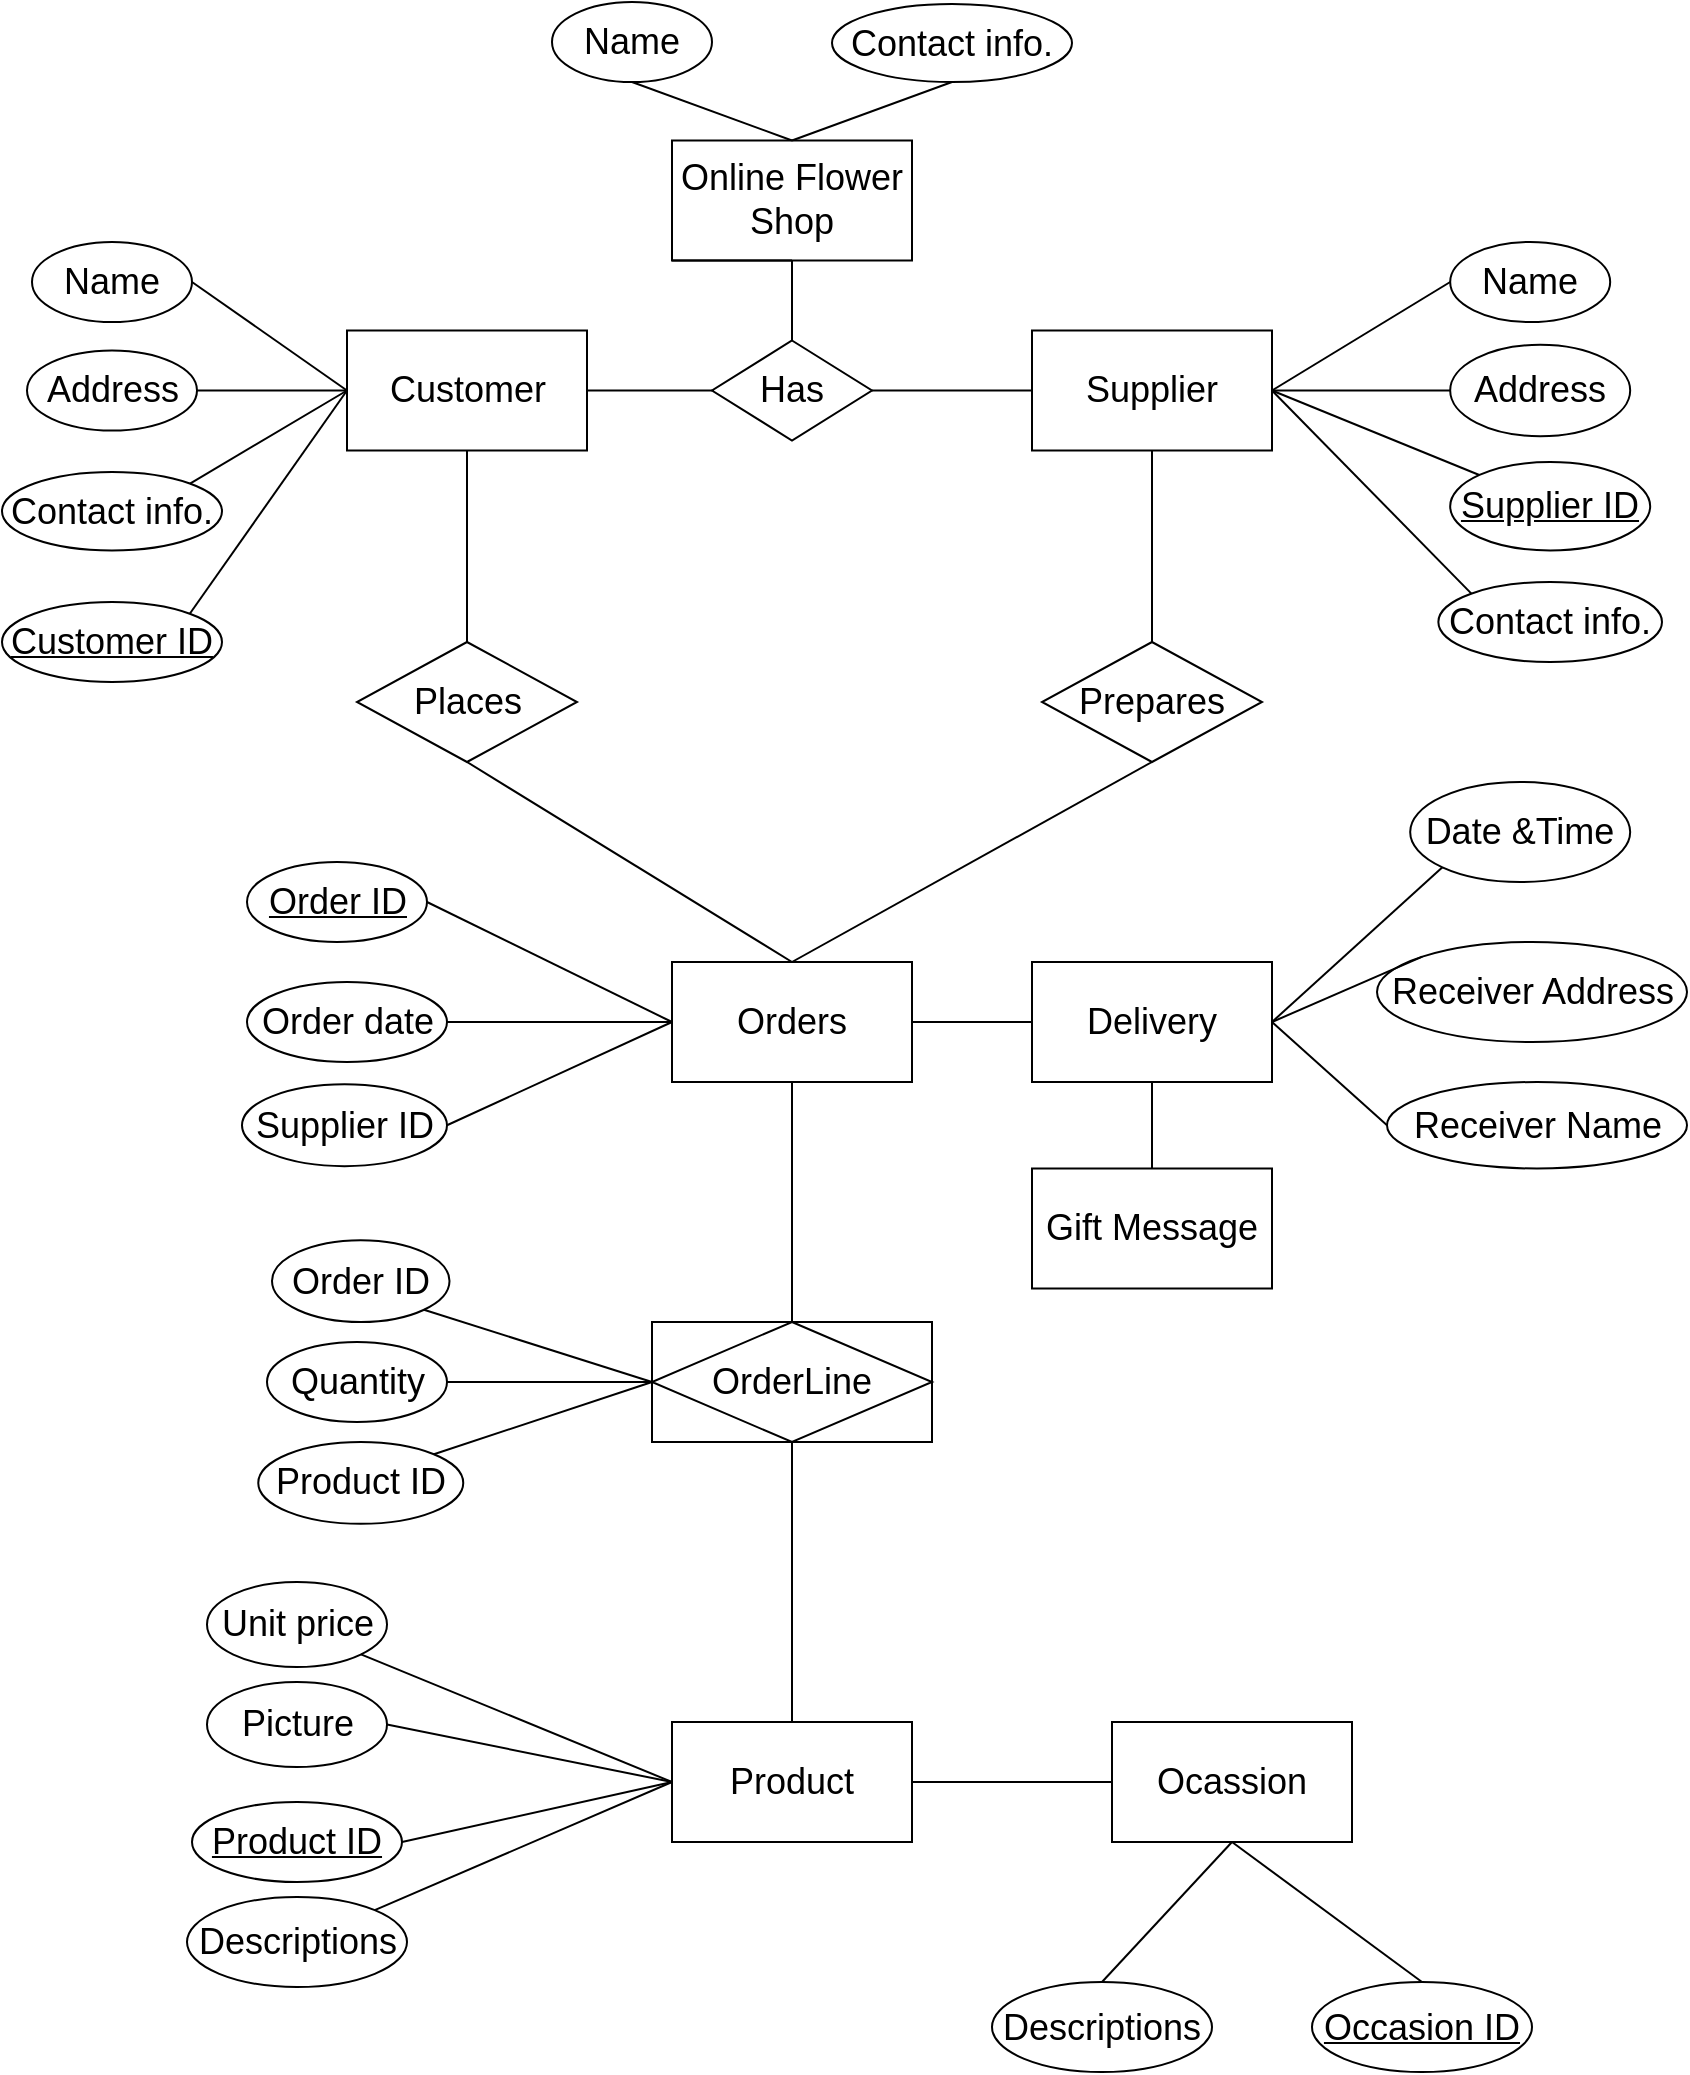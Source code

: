 <mxfile version="16.5.6" type="github">
  <diagram id="R2lEEEUBdFMjLlhIrx00" name="Page-1">
    <mxGraphModel dx="1346" dy="701" grid="1" gridSize="10" guides="1" tooltips="1" connect="1" arrows="1" fold="1" page="1" pageScale="1" pageWidth="850" pageHeight="1100" math="0" shadow="0" extFonts="Permanent Marker^https://fonts.googleapis.com/css?family=Permanent+Marker">
      <root>
        <mxCell id="0" />
        <mxCell id="1" parent="0" />
        <mxCell id="jU1H_DuaYMKhVgp7lR0j-64" value="&lt;span style=&quot;font-size: 18px&quot;&gt;Customer&lt;/span&gt;" style="rounded=0;whiteSpace=wrap;html=1;" parent="1" vertex="1">
          <mxGeometry x="177.5" y="204.25" width="120" height="60" as="geometry" />
        </mxCell>
        <mxCell id="jU1H_DuaYMKhVgp7lR0j-65" value="&lt;span style=&quot;font-size: 18px&quot;&gt;&lt;u&gt;Supplier ID&lt;/u&gt;&lt;/span&gt;" style="ellipse;whiteSpace=wrap;html=1;" parent="1" vertex="1">
          <mxGeometry x="729.09" y="270" width="100" height="44.25" as="geometry" />
        </mxCell>
        <mxCell id="jU1H_DuaYMKhVgp7lR0j-68" value="&lt;span style=&quot;font-size: 18px&quot;&gt;Receiver Address&lt;/span&gt;" style="ellipse;whiteSpace=wrap;html=1;" parent="1" vertex="1">
          <mxGeometry x="692.5" y="510.0" width="155" height="50" as="geometry" />
        </mxCell>
        <mxCell id="jU1H_DuaYMKhVgp7lR0j-69" value="&lt;font style=&quot;font-size: 18px&quot;&gt;Date &amp;amp;Time&lt;br&gt;&lt;/font&gt;" style="ellipse;whiteSpace=wrap;html=1;" parent="1" vertex="1">
          <mxGeometry x="709.09" y="430" width="110" height="50" as="geometry" />
        </mxCell>
        <mxCell id="jU1H_DuaYMKhVgp7lR0j-70" value="&lt;font style=&quot;font-size: 18px&quot;&gt;Receiver Name&lt;/font&gt;" style="ellipse;whiteSpace=wrap;html=1;" parent="1" vertex="1">
          <mxGeometry x="697.5" y="580" width="150" height="43.25" as="geometry" />
        </mxCell>
        <mxCell id="jU1H_DuaYMKhVgp7lR0j-71" value="&lt;font style=&quot;font-size: 18px&quot;&gt;Descriptions&lt;/font&gt;" style="ellipse;whiteSpace=wrap;html=1;" parent="1" vertex="1">
          <mxGeometry x="97.5" y="987.5" width="110" height="45" as="geometry" />
        </mxCell>
        <mxCell id="jU1H_DuaYMKhVgp7lR0j-72" value="&lt;span style=&quot;font-size: 18px&quot;&gt;Unit price&lt;br&gt;&lt;/span&gt;" style="ellipse;whiteSpace=wrap;html=1;" parent="1" vertex="1">
          <mxGeometry x="107.5" y="830" width="90" height="42.5" as="geometry" />
        </mxCell>
        <mxCell id="jU1H_DuaYMKhVgp7lR0j-74" value="&lt;font style=&quot;font-size: 18px&quot;&gt;&lt;u&gt;Order ID&lt;/u&gt;&lt;br&gt;&lt;/font&gt;" style="ellipse;whiteSpace=wrap;html=1;" parent="1" vertex="1">
          <mxGeometry x="127.5" y="470" width="90" height="40" as="geometry" />
        </mxCell>
        <mxCell id="jU1H_DuaYMKhVgp7lR0j-75" value="&lt;font style=&quot;font-size: 18px&quot;&gt;Order date&lt;br&gt;&lt;/font&gt;" style="ellipse;whiteSpace=wrap;html=1;" parent="1" vertex="1">
          <mxGeometry x="127.5" y="530" width="100" height="40" as="geometry" />
        </mxCell>
        <mxCell id="jU1H_DuaYMKhVgp7lR0j-76" value="&lt;span style=&quot;font-size: 18px&quot;&gt;Quantity&lt;br&gt;&lt;/span&gt;" style="ellipse;whiteSpace=wrap;html=1;" parent="1" vertex="1">
          <mxGeometry x="137.5" y="710.0" width="90" height="40" as="geometry" />
        </mxCell>
        <mxCell id="jU1H_DuaYMKhVgp7lR0j-77" value="&lt;font style=&quot;font-size: 18px&quot;&gt;Address&lt;/font&gt;" style="ellipse;whiteSpace=wrap;html=1;" parent="1" vertex="1">
          <mxGeometry x="729.09" y="211.38" width="90" height="45.75" as="geometry" />
        </mxCell>
        <mxCell id="jU1H_DuaYMKhVgp7lR0j-78" value="&lt;font style=&quot;font-size: 18px&quot;&gt;&lt;u&gt;Customer ID&lt;/u&gt;&lt;/font&gt;" style="ellipse;whiteSpace=wrap;html=1;" parent="1" vertex="1">
          <mxGeometry x="5" y="340" width="110" height="40" as="geometry" />
        </mxCell>
        <mxCell id="jU1H_DuaYMKhVgp7lR0j-79" value="&lt;font style=&quot;font-size: 18px&quot;&gt;&lt;u&gt;Product ID&lt;/u&gt;&lt;/font&gt;" style="ellipse;whiteSpace=wrap;html=1;" parent="1" vertex="1">
          <mxGeometry x="100" y="940" width="105" height="40" as="geometry" />
        </mxCell>
        <mxCell id="jU1H_DuaYMKhVgp7lR0j-80" value="&lt;font style=&quot;font-size: 18px&quot;&gt;Name&lt;/font&gt;" style="ellipse;whiteSpace=wrap;html=1;" parent="1" vertex="1">
          <mxGeometry x="20" y="160" width="80" height="40" as="geometry" />
        </mxCell>
        <mxCell id="jU1H_DuaYMKhVgp7lR0j-81" value="&lt;span style=&quot;font-size: 18px&quot;&gt;Contact info.&lt;/span&gt;" style="ellipse;whiteSpace=wrap;html=1;" parent="1" vertex="1">
          <mxGeometry x="5" y="275" width="110" height="39.25" as="geometry" />
        </mxCell>
        <mxCell id="jU1H_DuaYMKhVgp7lR0j-84" value="" style="endArrow=none;html=1;entryX=1;entryY=0.5;entryDx=0;entryDy=0;exitX=0;exitY=0.5;exitDx=0;exitDy=0;" parent="1" source="jU1H_DuaYMKhVgp7lR0j-64" target="jU1H_DuaYMKhVgp7lR0j-80" edge="1">
          <mxGeometry width="50" height="50" relative="1" as="geometry">
            <mxPoint x="130" y="140" as="sourcePoint" />
            <mxPoint x="259" y="-43.25" as="targetPoint" />
          </mxGeometry>
        </mxCell>
        <mxCell id="jU1H_DuaYMKhVgp7lR0j-85" value="" style="endArrow=none;html=1;entryX=0.5;entryY=1;entryDx=0;entryDy=0;exitX=0.5;exitY=0;exitDx=0;exitDy=0;" parent="1" source="jU1H_DuaYMKhVgp7lR0j-89" target="jU1H_DuaYMKhVgp7lR0j-90" edge="1">
          <mxGeometry width="50" height="50" relative="1" as="geometry">
            <mxPoint x="720" y="461.75" as="sourcePoint" />
            <mxPoint x="770" y="411.75" as="targetPoint" />
          </mxGeometry>
        </mxCell>
        <mxCell id="jU1H_DuaYMKhVgp7lR0j-86" value="" style="endArrow=none;html=1;exitX=1;exitY=0.5;exitDx=0;exitDy=0;entryX=0;entryY=0.5;entryDx=0;entryDy=0;" parent="1" source="jU1H_DuaYMKhVgp7lR0j-64" target="jU1H_DuaYMKhVgp7lR0j-89" edge="1">
          <mxGeometry width="50" height="50" relative="1" as="geometry">
            <mxPoint x="490" y="221.75" as="sourcePoint" />
            <mxPoint x="540" y="171.75" as="targetPoint" />
          </mxGeometry>
        </mxCell>
        <mxCell id="jU1H_DuaYMKhVgp7lR0j-87" value="" style="endArrow=none;html=1;entryX=0;entryY=0.5;entryDx=0;entryDy=0;exitX=1;exitY=0;exitDx=0;exitDy=0;" parent="1" source="jU1H_DuaYMKhVgp7lR0j-78" target="jU1H_DuaYMKhVgp7lR0j-64" edge="1">
          <mxGeometry width="50" height="50" relative="1" as="geometry">
            <mxPoint x="110" y="265" as="sourcePoint" />
            <mxPoint x="399" y="141.75" as="targetPoint" />
          </mxGeometry>
        </mxCell>
        <mxCell id="jU1H_DuaYMKhVgp7lR0j-88" value="" style="endArrow=none;html=1;entryX=1;entryY=0;entryDx=0;entryDy=0;exitX=0;exitY=0.5;exitDx=0;exitDy=0;" parent="1" source="jU1H_DuaYMKhVgp7lR0j-64" target="jU1H_DuaYMKhVgp7lR0j-81" edge="1">
          <mxGeometry width="50" height="50" relative="1" as="geometry">
            <mxPoint x="509" y="249.25" as="sourcePoint" />
            <mxPoint x="559" y="199.25" as="targetPoint" />
          </mxGeometry>
        </mxCell>
        <mxCell id="jU1H_DuaYMKhVgp7lR0j-89" value="&lt;font style=&quot;font-size: 18px&quot;&gt;Has&lt;/font&gt;" style="rhombus;whiteSpace=wrap;html=1;" parent="1" vertex="1">
          <mxGeometry x="360" y="209.25" width="80" height="50" as="geometry" />
        </mxCell>
        <mxCell id="jU1H_DuaYMKhVgp7lR0j-90" value="&lt;span style=&quot;font-size: 18px&quot;&gt;Online Flower Shop&lt;br&gt;&lt;/span&gt;" style="rounded=0;whiteSpace=wrap;html=1;" parent="1" vertex="1">
          <mxGeometry x="340" y="109.25" width="120" height="60" as="geometry" />
        </mxCell>
        <mxCell id="jU1H_DuaYMKhVgp7lR0j-91" value="&lt;font style=&quot;font-size: 18px&quot;&gt;Name&lt;/font&gt;" style="ellipse;whiteSpace=wrap;html=1;" parent="1" vertex="1">
          <mxGeometry x="280" y="40" width="80" height="40" as="geometry" />
        </mxCell>
        <mxCell id="jU1H_DuaYMKhVgp7lR0j-92" value="" style="endArrow=none;html=1;entryX=0.5;entryY=1;entryDx=0;entryDy=0;exitX=0.5;exitY=0;exitDx=0;exitDy=0;" parent="1" source="jU1H_DuaYMKhVgp7lR0j-90" target="jU1H_DuaYMKhVgp7lR0j-91" edge="1">
          <mxGeometry width="50" height="50" relative="1" as="geometry">
            <mxPoint x="217.5" y="170.5" as="sourcePoint" />
            <mxPoint x="217.5" y="90.5" as="targetPoint" />
          </mxGeometry>
        </mxCell>
        <mxCell id="jU1H_DuaYMKhVgp7lR0j-93" value="&lt;font style=&quot;font-size: 18px&quot;&gt;Contact info.&lt;/font&gt;" style="ellipse;whiteSpace=wrap;html=1;" parent="1" vertex="1">
          <mxGeometry x="420" y="41" width="120" height="39" as="geometry" />
        </mxCell>
        <mxCell id="jU1H_DuaYMKhVgp7lR0j-94" value="" style="endArrow=none;html=1;entryX=0.5;entryY=0;entryDx=0;entryDy=0;exitX=0.5;exitY=1;exitDx=0;exitDy=0;" parent="1" source="jU1H_DuaYMKhVgp7lR0j-93" target="jU1H_DuaYMKhVgp7lR0j-90" edge="1">
          <mxGeometry width="50" height="50" relative="1" as="geometry">
            <mxPoint x="462.5" y="59" as="sourcePoint" />
            <mxPoint x="427.5" y="120.5" as="targetPoint" />
          </mxGeometry>
        </mxCell>
        <mxCell id="jU1H_DuaYMKhVgp7lR0j-95" value="" style="endArrow=none;html=1;entryX=0;entryY=1;entryDx=0;entryDy=0;exitX=0.5;exitY=1;exitDx=0;exitDy=0;" parent="1" source="jU1H_DuaYMKhVgp7lR0j-90" target="jU1H_DuaYMKhVgp7lR0j-90" edge="1">
          <mxGeometry width="50" height="50" relative="1" as="geometry">
            <mxPoint x="497.5" y="170.5" as="sourcePoint" />
            <mxPoint x="437.5" y="130.5" as="targetPoint" />
          </mxGeometry>
        </mxCell>
        <mxCell id="jU1H_DuaYMKhVgp7lR0j-96" value="&lt;span style=&quot;font-size: 18px&quot;&gt;Supplier&lt;br&gt;&lt;/span&gt;" style="rounded=0;whiteSpace=wrap;html=1;" parent="1" vertex="1">
          <mxGeometry x="520" y="204.25" width="120" height="60" as="geometry" />
        </mxCell>
        <mxCell id="jU1H_DuaYMKhVgp7lR0j-97" value="" style="endArrow=none;html=1;exitX=1;exitY=0.5;exitDx=0;exitDy=0;entryX=0;entryY=0.5;entryDx=0;entryDy=0;" parent="1" source="jU1H_DuaYMKhVgp7lR0j-89" target="jU1H_DuaYMKhVgp7lR0j-96" edge="1">
          <mxGeometry width="50" height="50" relative="1" as="geometry">
            <mxPoint x="465" y="231.75" as="sourcePoint" />
            <mxPoint x="770" y="296.75" as="targetPoint" />
          </mxGeometry>
        </mxCell>
        <mxCell id="jU1H_DuaYMKhVgp7lR0j-98" value="&lt;font style=&quot;font-size: 18px&quot;&gt;Contact info.&lt;/font&gt;" style="ellipse;whiteSpace=wrap;html=1;" parent="1" vertex="1">
          <mxGeometry x="723.18" y="330" width="111.82" height="40" as="geometry" />
        </mxCell>
        <mxCell id="jU1H_DuaYMKhVgp7lR0j-99" value="" style="endArrow=none;html=1;entryX=1;entryY=0.5;entryDx=0;entryDy=0;exitX=0;exitY=0;exitDx=0;exitDy=0;" parent="1" source="jU1H_DuaYMKhVgp7lR0j-98" target="jU1H_DuaYMKhVgp7lR0j-96" edge="1">
          <mxGeometry width="50" height="50" relative="1" as="geometry">
            <mxPoint x="1061.82" y="154.25" as="sourcePoint" />
            <mxPoint x="946.82" y="99.25" as="targetPoint" />
          </mxGeometry>
        </mxCell>
        <mxCell id="jU1H_DuaYMKhVgp7lR0j-100" value="" style="endArrow=none;html=1;entryX=1;entryY=0.5;entryDx=0;entryDy=0;exitX=0;exitY=0.5;exitDx=0;exitDy=0;" parent="1" source="jU1H_DuaYMKhVgp7lR0j-77" target="jU1H_DuaYMKhVgp7lR0j-96" edge="1">
          <mxGeometry width="50" height="50" relative="1" as="geometry">
            <mxPoint x="1051.82" y="74.25" as="sourcePoint" />
            <mxPoint x="956.82" y="109.25" as="targetPoint" />
          </mxGeometry>
        </mxCell>
        <mxCell id="jU1H_DuaYMKhVgp7lR0j-101" value="&lt;font style=&quot;font-size: 18px&quot;&gt;Name&lt;/font&gt;" style="ellipse;whiteSpace=wrap;html=1;" parent="1" vertex="1">
          <mxGeometry x="729.09" y="160" width="80" height="40" as="geometry" />
        </mxCell>
        <mxCell id="jU1H_DuaYMKhVgp7lR0j-102" value="" style="endArrow=none;html=1;exitX=0;exitY=0.5;exitDx=0;exitDy=0;entryX=1;entryY=0.5;entryDx=0;entryDy=0;" parent="1" source="jU1H_DuaYMKhVgp7lR0j-101" target="jU1H_DuaYMKhVgp7lR0j-96" edge="1">
          <mxGeometry width="50" height="50" relative="1" as="geometry">
            <mxPoint x="1216.82" y="129.25" as="sourcePoint" />
            <mxPoint x="1186.82" y="167.25" as="targetPoint" />
          </mxGeometry>
        </mxCell>
        <mxCell id="jU1H_DuaYMKhVgp7lR0j-103" value="" style="endArrow=none;html=1;exitX=0;exitY=0;exitDx=0;exitDy=0;entryX=1;entryY=0.5;entryDx=0;entryDy=0;" parent="1" source="jU1H_DuaYMKhVgp7lR0j-65" target="jU1H_DuaYMKhVgp7lR0j-96" edge="1">
          <mxGeometry width="50" height="50" relative="1" as="geometry">
            <mxPoint x="1310.0" y="131.928" as="sourcePoint" />
            <mxPoint x="1186.82" y="189.25" as="targetPoint" />
          </mxGeometry>
        </mxCell>
        <mxCell id="jU1H_DuaYMKhVgp7lR0j-104" value="&lt;font style=&quot;font-size: 18px&quot;&gt;Prepares&lt;/font&gt;" style="rhombus;whiteSpace=wrap;html=1;" parent="1" vertex="1">
          <mxGeometry x="525" y="360" width="110" height="60" as="geometry" />
        </mxCell>
        <mxCell id="jU1H_DuaYMKhVgp7lR0j-105" value="" style="endArrow=none;html=1;entryX=0.5;entryY=1;entryDx=0;entryDy=0;exitX=0.5;exitY=0;exitDx=0;exitDy=0;" parent="1" source="jU1H_DuaYMKhVgp7lR0j-104" target="jU1H_DuaYMKhVgp7lR0j-96" edge="1">
          <mxGeometry width="50" height="50" relative="1" as="geometry">
            <mxPoint x="810" y="271.75" as="sourcePoint" />
            <mxPoint x="810" y="231.75" as="targetPoint" />
          </mxGeometry>
        </mxCell>
        <mxCell id="jU1H_DuaYMKhVgp7lR0j-106" value="&lt;span style=&quot;font-size: 18px&quot;&gt;Ocassion&lt;br&gt;&lt;/span&gt;" style="rounded=0;whiteSpace=wrap;html=1;" parent="1" vertex="1">
          <mxGeometry x="560" y="900" width="120" height="60" as="geometry" />
        </mxCell>
        <mxCell id="jU1H_DuaYMKhVgp7lR0j-109" value="&lt;span style=&quot;font-size: 18px&quot;&gt;Product&lt;br&gt;&lt;/span&gt;" style="rounded=0;whiteSpace=wrap;html=1;" parent="1" vertex="1">
          <mxGeometry x="340" y="900" width="120" height="60" as="geometry" />
        </mxCell>
        <mxCell id="jU1H_DuaYMKhVgp7lR0j-110" value="" style="endArrow=none;html=1;exitX=0.5;exitY=1;exitDx=0;exitDy=0;entryX=0.5;entryY=0;entryDx=0;entryDy=0;" parent="1" source="jU1H_DuaYMKhVgp7lR0j-106" target="Lw2JFulG1Lw97txj5pY--3" edge="1">
          <mxGeometry width="50" height="50" relative="1" as="geometry">
            <mxPoint x="195" y="377.25" as="sourcePoint" />
            <mxPoint x="715" y="902.5" as="targetPoint" />
          </mxGeometry>
        </mxCell>
        <mxCell id="jU1H_DuaYMKhVgp7lR0j-111" value="" style="endArrow=none;html=1;exitX=0.5;exitY=1;exitDx=0;exitDy=0;entryX=0.5;entryY=0;entryDx=0;entryDy=0;" parent="1" source="Lw2JFulG1Lw97txj5pY--2" target="jU1H_DuaYMKhVgp7lR0j-109" edge="1">
          <mxGeometry width="50" height="50" relative="1" as="geometry">
            <mxPoint x="1290" y="551.75" as="sourcePoint" />
            <mxPoint x="1370" y="336.75" as="targetPoint" />
          </mxGeometry>
        </mxCell>
        <mxCell id="jU1H_DuaYMKhVgp7lR0j-114" value="" style="endArrow=none;html=1;exitX=1;exitY=0.5;exitDx=0;exitDy=0;entryX=0;entryY=0.5;entryDx=0;entryDy=0;" parent="1" source="jU1H_DuaYMKhVgp7lR0j-109" target="jU1H_DuaYMKhVgp7lR0j-106" edge="1">
          <mxGeometry width="50" height="50" relative="1" as="geometry">
            <mxPoint x="905" y="416.75" as="sourcePoint" />
            <mxPoint x="845" y="466.75" as="targetPoint" />
          </mxGeometry>
        </mxCell>
        <mxCell id="jU1H_DuaYMKhVgp7lR0j-115" value="" style="endArrow=none;html=1;exitX=0;exitY=0.5;exitDx=0;exitDy=0;entryX=1;entryY=1;entryDx=0;entryDy=0;" parent="1" source="jU1H_DuaYMKhVgp7lR0j-109" target="jU1H_DuaYMKhVgp7lR0j-72" edge="1">
          <mxGeometry width="50" height="50" relative="1" as="geometry">
            <mxPoint x="1403.18" y="589.07" as="sourcePoint" />
            <mxPoint x="1651.36" y="521.748" as="targetPoint" />
          </mxGeometry>
        </mxCell>
        <mxCell id="jU1H_DuaYMKhVgp7lR0j-116" value="" style="endArrow=none;html=1;exitX=0;exitY=0.5;exitDx=0;exitDy=0;entryX=1;entryY=0;entryDx=0;entryDy=0;" parent="1" source="jU1H_DuaYMKhVgp7lR0j-109" target="jU1H_DuaYMKhVgp7lR0j-71" edge="1">
          <mxGeometry width="50" height="50" relative="1" as="geometry">
            <mxPoint x="1568.18" y="577.07" as="sourcePoint" />
            <mxPoint x="1660" y="601.75" as="targetPoint" />
          </mxGeometry>
        </mxCell>
        <mxCell id="jU1H_DuaYMKhVgp7lR0j-117" value="" style="endArrow=none;html=1;exitX=0.5;exitY=0;exitDx=0;exitDy=0;entryX=0.5;entryY=1;entryDx=0;entryDy=0;" parent="1" source="jU1H_DuaYMKhVgp7lR0j-120" target="jU1H_DuaYMKhVgp7lR0j-104" edge="1">
          <mxGeometry width="50" height="50" relative="1" as="geometry">
            <mxPoint x="1200" y="516.75" as="sourcePoint" />
            <mxPoint x="1161.82" y="449.25" as="targetPoint" />
          </mxGeometry>
        </mxCell>
        <mxCell id="jU1H_DuaYMKhVgp7lR0j-118" value="&lt;font style=&quot;font-size: 18px&quot;&gt;Places&lt;/font&gt;" style="rhombus;whiteSpace=wrap;html=1;" parent="1" vertex="1">
          <mxGeometry x="182.5" y="360" width="110" height="60" as="geometry" />
        </mxCell>
        <mxCell id="jU1H_DuaYMKhVgp7lR0j-119" value="" style="endArrow=none;html=1;exitX=0.5;exitY=1;exitDx=0;exitDy=0;entryX=0.5;entryY=0;entryDx=0;entryDy=0;" parent="1" source="jU1H_DuaYMKhVgp7lR0j-64" target="jU1H_DuaYMKhVgp7lR0j-118" edge="1">
          <mxGeometry width="50" height="50" relative="1" as="geometry">
            <mxPoint x="434" y="261.75" as="sourcePoint" />
            <mxPoint x="209" y="380" as="targetPoint" />
          </mxGeometry>
        </mxCell>
        <mxCell id="jU1H_DuaYMKhVgp7lR0j-120" value="&lt;span style=&quot;font-size: 18px&quot;&gt;Orders&lt;br&gt;&lt;/span&gt;" style="rounded=0;whiteSpace=wrap;html=1;" parent="1" vertex="1">
          <mxGeometry x="340" y="520" width="120" height="60" as="geometry" />
        </mxCell>
        <mxCell id="jU1H_DuaYMKhVgp7lR0j-121" value="" style="endArrow=none;html=1;exitX=0.5;exitY=1;exitDx=0;exitDy=0;entryX=0.5;entryY=0;entryDx=0;entryDy=0;" parent="1" source="jU1H_DuaYMKhVgp7lR0j-118" target="jU1H_DuaYMKhVgp7lR0j-120" edge="1">
          <mxGeometry width="50" height="50" relative="1" as="geometry">
            <mxPoint x="405" y="261.75" as="sourcePoint" />
            <mxPoint x="400" y="371.75" as="targetPoint" />
          </mxGeometry>
        </mxCell>
        <mxCell id="jU1H_DuaYMKhVgp7lR0j-122" value="&lt;font style=&quot;font-size: 18px&quot;&gt;Supplier ID&lt;/font&gt;" style="ellipse;whiteSpace=wrap;html=1;" parent="1" vertex="1">
          <mxGeometry x="125" y="581.16" width="102.5" height="40.93" as="geometry" />
        </mxCell>
        <mxCell id="jU1H_DuaYMKhVgp7lR0j-123" value="" style="endArrow=none;html=1;exitX=1;exitY=0.5;exitDx=0;exitDy=0;entryX=0;entryY=0.5;entryDx=0;entryDy=0;" parent="1" source="jU1H_DuaYMKhVgp7lR0j-122" target="jU1H_DuaYMKhVgp7lR0j-120" edge="1">
          <mxGeometry width="50" height="50" relative="1" as="geometry">
            <mxPoint x="285" y="195" as="sourcePoint" />
            <mxPoint x="345" y="215" as="targetPoint" />
          </mxGeometry>
        </mxCell>
        <mxCell id="jU1H_DuaYMKhVgp7lR0j-124" value="" style="endArrow=none;html=1;exitX=1;exitY=0.5;exitDx=0;exitDy=0;entryX=0;entryY=0.5;entryDx=0;entryDy=0;" parent="1" source="jU1H_DuaYMKhVgp7lR0j-74" target="jU1H_DuaYMKhVgp7lR0j-120" edge="1">
          <mxGeometry width="50" height="50" relative="1" as="geometry">
            <mxPoint x="527.5" y="440" as="sourcePoint" />
            <mxPoint x="330" y="570" as="targetPoint" />
          </mxGeometry>
        </mxCell>
        <mxCell id="jU1H_DuaYMKhVgp7lR0j-125" value="" style="endArrow=none;html=1;entryX=1;entryY=0.5;entryDx=0;entryDy=0;exitX=0;exitY=0.5;exitDx=0;exitDy=0;" parent="1" source="jU1H_DuaYMKhVgp7lR0j-120" target="jU1H_DuaYMKhVgp7lR0j-75" edge="1">
          <mxGeometry width="50" height="50" relative="1" as="geometry">
            <mxPoint x="255" y="467" as="sourcePoint" />
            <mxPoint x="315" y="460" as="targetPoint" />
          </mxGeometry>
        </mxCell>
        <mxCell id="jU1H_DuaYMKhVgp7lR0j-126" value="&lt;span style=&quot;font-size: 18px&quot;&gt;Gift Message&lt;br&gt;&lt;/span&gt;" style="rounded=0;whiteSpace=wrap;html=1;" parent="1" vertex="1">
          <mxGeometry x="520.0" y="623.25" width="120" height="60" as="geometry" />
        </mxCell>
        <mxCell id="jU1H_DuaYMKhVgp7lR0j-128" value="" style="endArrow=none;html=1;entryX=0.5;entryY=0;entryDx=0;entryDy=0;exitX=0.5;exitY=1;exitDx=0;exitDy=0;" parent="1" source="jU1H_DuaYMKhVgp7lR0j-134" target="jU1H_DuaYMKhVgp7lR0j-126" edge="1">
          <mxGeometry width="50" height="50" relative="1" as="geometry">
            <mxPoint x="816.59" y="670.93" as="sourcePoint" />
            <mxPoint x="1708.41" y="672.68" as="targetPoint" />
          </mxGeometry>
        </mxCell>
        <mxCell id="jU1H_DuaYMKhVgp7lR0j-129" value="&lt;font style=&quot;font-size: 18px&quot;&gt;Descriptions&lt;/font&gt;" style="ellipse;whiteSpace=wrap;html=1;" parent="1" vertex="1">
          <mxGeometry x="500" y="1030" width="110" height="45" as="geometry" />
        </mxCell>
        <mxCell id="jU1H_DuaYMKhVgp7lR0j-130" value="" style="endArrow=none;html=1;entryX=0.5;entryY=1;entryDx=0;entryDy=0;exitX=0.5;exitY=0;exitDx=0;exitDy=0;" parent="1" source="jU1H_DuaYMKhVgp7lR0j-129" target="jU1H_DuaYMKhVgp7lR0j-106" edge="1">
          <mxGeometry width="50" height="50" relative="1" as="geometry">
            <mxPoint x="516.82" y="584.25" as="sourcePoint" />
            <mxPoint x="625" y="591.75" as="targetPoint" />
          </mxGeometry>
        </mxCell>
        <mxCell id="jU1H_DuaYMKhVgp7lR0j-131" value="" style="endArrow=none;html=1;exitX=1;exitY=0.5;exitDx=0;exitDy=0;entryX=0;entryY=0.5;entryDx=0;entryDy=0;" parent="1" source="jU1H_DuaYMKhVgp7lR0j-76" target="Lw2JFulG1Lw97txj5pY--2" edge="1">
          <mxGeometry width="50" height="50" relative="1" as="geometry">
            <mxPoint x="780" y="493.75" as="sourcePoint" />
            <mxPoint x="840" y="486.75" as="targetPoint" />
          </mxGeometry>
        </mxCell>
        <mxCell id="jU1H_DuaYMKhVgp7lR0j-134" value="&lt;span style=&quot;font-size: 18px&quot;&gt;Delivery&lt;br&gt;&lt;/span&gt;" style="rounded=0;whiteSpace=wrap;html=1;" parent="1" vertex="1">
          <mxGeometry x="520.0" y="520" width="120" height="60" as="geometry" />
        </mxCell>
        <mxCell id="jU1H_DuaYMKhVgp7lR0j-135" value="" style="endArrow=none;html=1;exitX=1;exitY=0.5;exitDx=0;exitDy=0;entryX=0;entryY=0.5;entryDx=0;entryDy=0;" parent="1" source="jU1H_DuaYMKhVgp7lR0j-120" target="jU1H_DuaYMKhVgp7lR0j-134" edge="1">
          <mxGeometry width="50" height="50" relative="1" as="geometry">
            <mxPoint x="620" y="385.18" as="sourcePoint" />
            <mxPoint x="735" y="422.68" as="targetPoint" />
          </mxGeometry>
        </mxCell>
        <mxCell id="jU1H_DuaYMKhVgp7lR0j-136" value="" style="endArrow=none;html=1;exitX=1;exitY=0.5;exitDx=0;exitDy=0;entryX=0;entryY=0;entryDx=0;entryDy=0;" parent="1" source="jU1H_DuaYMKhVgp7lR0j-134" target="jU1H_DuaYMKhVgp7lR0j-68" edge="1">
          <mxGeometry width="50" height="50" relative="1" as="geometry">
            <mxPoint x="861.59" y="485.18" as="sourcePoint" />
            <mxPoint x="751.59" y="637.68" as="targetPoint" />
          </mxGeometry>
        </mxCell>
        <mxCell id="jU1H_DuaYMKhVgp7lR0j-137" value="" style="endArrow=none;html=1;exitX=0;exitY=0.5;exitDx=0;exitDy=0;entryX=1;entryY=0.5;entryDx=0;entryDy=0;" parent="1" source="jU1H_DuaYMKhVgp7lR0j-70" target="jU1H_DuaYMKhVgp7lR0j-134" edge="1">
          <mxGeometry width="50" height="50" relative="1" as="geometry">
            <mxPoint x="685" y="589.625" as="sourcePoint" />
            <mxPoint x="846.59" y="592.68" as="targetPoint" />
          </mxGeometry>
        </mxCell>
        <mxCell id="jU1H_DuaYMKhVgp7lR0j-138" value="" style="endArrow=none;html=1;exitX=0;exitY=0.5;exitDx=0;exitDy=0;entryX=1;entryY=0.5;entryDx=0;entryDy=0;" parent="1" source="jU1H_DuaYMKhVgp7lR0j-109" target="jU1H_DuaYMKhVgp7lR0j-79" edge="1">
          <mxGeometry width="50" height="50" relative="1" as="geometry">
            <mxPoint x="1550" y="579.07" as="sourcePoint" />
            <mxPoint x="1680" y="594.25" as="targetPoint" />
          </mxGeometry>
        </mxCell>
        <mxCell id="Lw2JFulG1Lw97txj5pY--2" value="&lt;font style=&quot;font-size: 18px&quot;&gt;OrderLine&lt;/font&gt;" style="shape=associativeEntity;whiteSpace=wrap;html=1;align=center;" vertex="1" parent="1">
          <mxGeometry x="330" y="700" width="140" height="60" as="geometry" />
        </mxCell>
        <mxCell id="Lw2JFulG1Lw97txj5pY--3" value="&lt;font style=&quot;font-size: 18px&quot;&gt;&lt;u&gt;Occasion ID&lt;/u&gt;&lt;/font&gt;" style="ellipse;whiteSpace=wrap;html=1;" vertex="1" parent="1">
          <mxGeometry x="660" y="1030" width="110" height="45" as="geometry" />
        </mxCell>
        <mxCell id="Lw2JFulG1Lw97txj5pY--4" value="" style="endArrow=none;html=1;exitX=0.5;exitY=0;exitDx=0;exitDy=0;entryX=0.5;entryY=1;entryDx=0;entryDy=0;" edge="1" parent="1" source="Lw2JFulG1Lw97txj5pY--2" target="jU1H_DuaYMKhVgp7lR0j-120">
          <mxGeometry width="50" height="50" relative="1" as="geometry">
            <mxPoint x="230" y="745" as="sourcePoint" />
            <mxPoint x="350" y="656.75" as="targetPoint" />
          </mxGeometry>
        </mxCell>
        <mxCell id="Lw2JFulG1Lw97txj5pY--5" value="&lt;font style=&quot;font-size: 18px&quot;&gt;Address&lt;/font&gt;" style="ellipse;whiteSpace=wrap;html=1;" vertex="1" parent="1">
          <mxGeometry x="17.5" y="214.25" width="85" height="40" as="geometry" />
        </mxCell>
        <mxCell id="Lw2JFulG1Lw97txj5pY--6" value="" style="endArrow=none;html=1;exitX=1;exitY=0.5;exitDx=0;exitDy=0;entryX=0;entryY=0.5;entryDx=0;entryDy=0;" edge="1" parent="1" source="Lw2JFulG1Lw97txj5pY--5" target="jU1H_DuaYMKhVgp7lR0j-64">
          <mxGeometry width="50" height="50" relative="1" as="geometry">
            <mxPoint x="259.0" y="174.25" as="sourcePoint" />
            <mxPoint x="279" y="230" as="targetPoint" />
          </mxGeometry>
        </mxCell>
        <mxCell id="Lw2JFulG1Lw97txj5pY--9" value="" style="endArrow=none;html=1;exitX=0;exitY=1;exitDx=0;exitDy=0;entryX=1;entryY=0.5;entryDx=0;entryDy=0;" edge="1" parent="1" source="jU1H_DuaYMKhVgp7lR0j-69" target="jU1H_DuaYMKhVgp7lR0j-134">
          <mxGeometry width="50" height="50" relative="1" as="geometry">
            <mxPoint x="707.5" y="611.625" as="sourcePoint" />
            <mxPoint x="650" y="570" as="targetPoint" />
          </mxGeometry>
        </mxCell>
        <mxCell id="Lw2JFulG1Lw97txj5pY--10" value="&lt;font style=&quot;font-size: 18px&quot;&gt;Order ID&lt;/font&gt;" style="ellipse;whiteSpace=wrap;html=1;" vertex="1" parent="1">
          <mxGeometry x="140" y="659.07" width="88.75" height="40.93" as="geometry" />
        </mxCell>
        <mxCell id="Lw2JFulG1Lw97txj5pY--11" value="&lt;font style=&quot;font-size: 18px&quot;&gt;Product ID&lt;/font&gt;" style="ellipse;whiteSpace=wrap;html=1;" vertex="1" parent="1">
          <mxGeometry x="133.13" y="760" width="102.5" height="40.93" as="geometry" />
        </mxCell>
        <mxCell id="Lw2JFulG1Lw97txj5pY--12" value="" style="endArrow=none;html=1;exitX=1;exitY=1;exitDx=0;exitDy=0;entryX=0;entryY=0.5;entryDx=0;entryDy=0;" edge="1" parent="1" source="Lw2JFulG1Lw97txj5pY--10" target="Lw2JFulG1Lw97txj5pY--2">
          <mxGeometry width="50" height="50" relative="1" as="geometry">
            <mxPoint x="240" y="770" as="sourcePoint" />
            <mxPoint x="340" y="740" as="targetPoint" />
          </mxGeometry>
        </mxCell>
        <mxCell id="Lw2JFulG1Lw97txj5pY--13" value="" style="endArrow=none;html=1;exitX=1;exitY=0;exitDx=0;exitDy=0;entryX=0;entryY=0.5;entryDx=0;entryDy=0;" edge="1" parent="1" source="Lw2JFulG1Lw97txj5pY--11" target="Lw2JFulG1Lw97txj5pY--2">
          <mxGeometry width="50" height="50" relative="1" as="geometry">
            <mxPoint x="250" y="780" as="sourcePoint" />
            <mxPoint x="350" y="750" as="targetPoint" />
          </mxGeometry>
        </mxCell>
        <mxCell id="Lw2JFulG1Lw97txj5pY--14" value="&lt;span style=&quot;font-size: 18px&quot;&gt;Picture&lt;br&gt;&lt;/span&gt;" style="ellipse;whiteSpace=wrap;html=1;" vertex="1" parent="1">
          <mxGeometry x="107.5" y="880" width="90" height="42.5" as="geometry" />
        </mxCell>
        <mxCell id="Lw2JFulG1Lw97txj5pY--15" value="" style="endArrow=none;html=1;entryX=1;entryY=0.5;entryDx=0;entryDy=0;" edge="1" parent="1" target="Lw2JFulG1Lw97txj5pY--14">
          <mxGeometry width="50" height="50" relative="1" as="geometry">
            <mxPoint x="340" y="930" as="sourcePoint" />
            <mxPoint x="194.508" y="876.187" as="targetPoint" />
          </mxGeometry>
        </mxCell>
      </root>
    </mxGraphModel>
  </diagram>
</mxfile>

